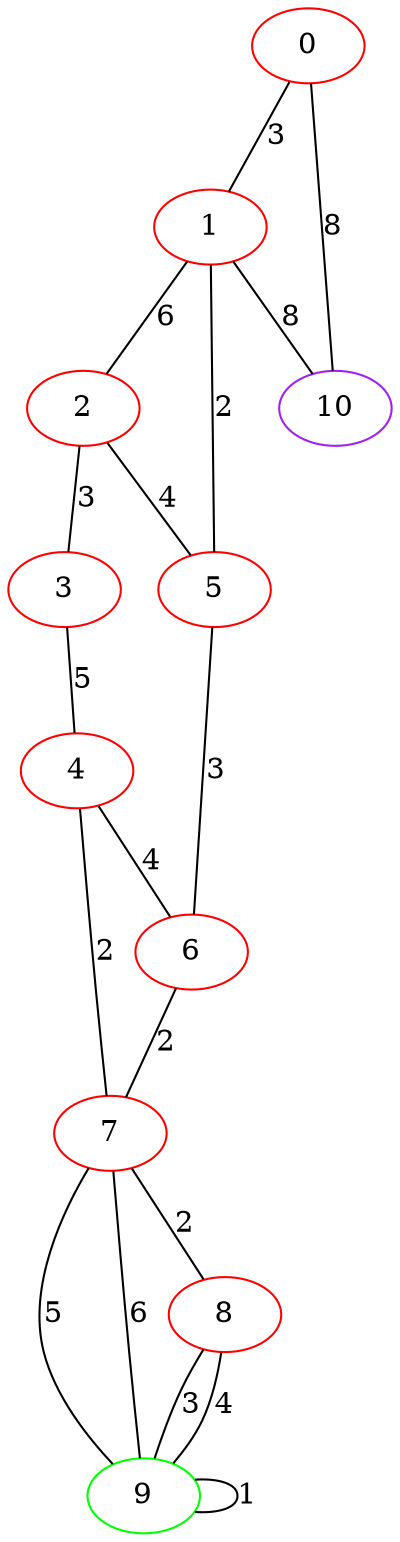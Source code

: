 graph "" {
0 [color=red, weight=1];
1 [color=red, weight=1];
2 [color=red, weight=1];
3 [color=red, weight=1];
4 [color=red, weight=1];
5 [color=red, weight=1];
6 [color=red, weight=1];
7 [color=red, weight=1];
8 [color=red, weight=1];
9 [color=green, weight=2];
10 [color=purple, weight=4];
0 -- 1  [key=0, label=3];
0 -- 10  [key=0, label=8];
1 -- 2  [key=0, label=6];
1 -- 10  [key=0, label=8];
1 -- 5  [key=0, label=2];
2 -- 3  [key=0, label=3];
2 -- 5  [key=0, label=4];
3 -- 4  [key=0, label=5];
4 -- 6  [key=0, label=4];
4 -- 7  [key=0, label=2];
5 -- 6  [key=0, label=3];
6 -- 7  [key=0, label=2];
7 -- 8  [key=0, label=2];
7 -- 9  [key=0, label=5];
7 -- 9  [key=1, label=6];
8 -- 9  [key=0, label=3];
8 -- 9  [key=1, label=4];
9 -- 9  [key=0, label=1];
}
